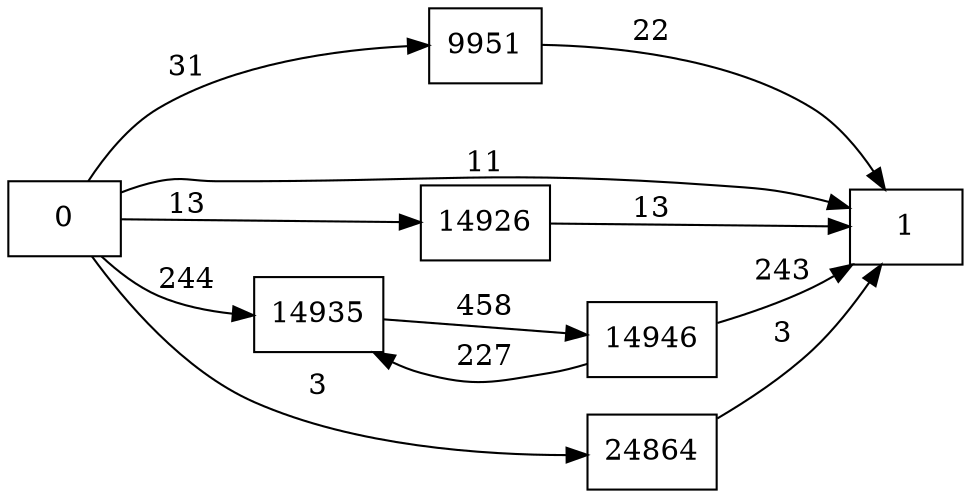 digraph {
	graph [rankdir=LR]
	node [shape=rectangle]
	9951 -> 1 [label=22]
	14926 -> 1 [label=13]
	14935 -> 14946 [label=458]
	14946 -> 14935 [label=227]
	14946 -> 1 [label=243]
	24864 -> 1 [label=3]
	0 -> 1 [label=11]
	0 -> 9951 [label=31]
	0 -> 14926 [label=13]
	0 -> 14935 [label=244]
	0 -> 24864 [label=3]
}
